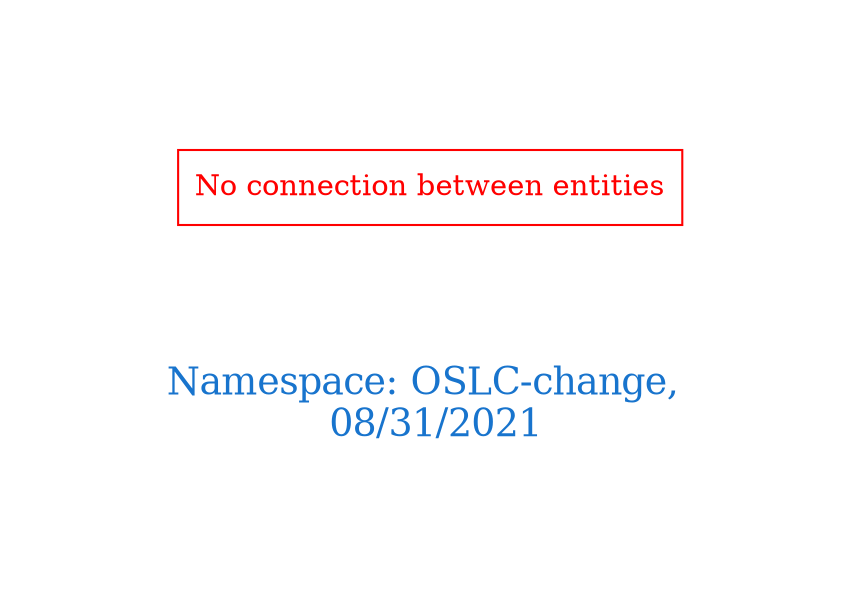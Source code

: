 digraph OGIT_ontology {
 graph [ rankdir= LR,pad=1 
fontsize = 18,
fontcolor= dodgerblue3,label = "\n\n\nNamespace: OSLC-change, \n 08/31/2021"];
node[shape=polygon];
edge [  color="gray81"];

"No connection between entities" [fontcolor = "red",color="red", shape="polygon"]
}

